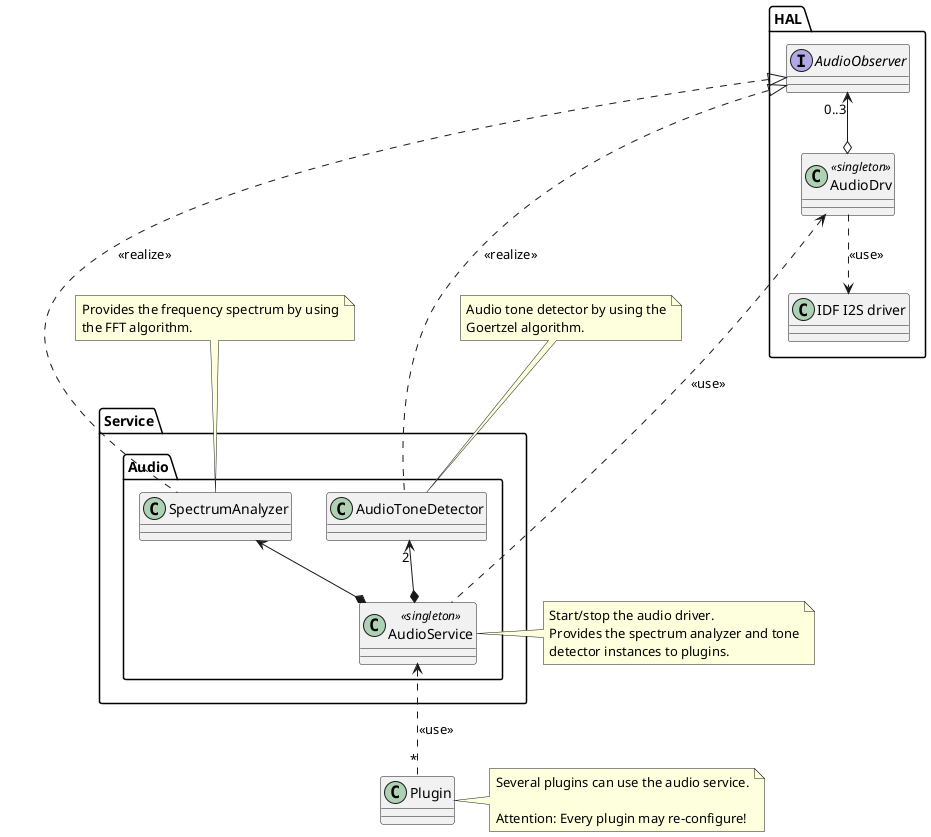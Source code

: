 @startuml

package "HAL" {

    interface AudioObserver
    class AudioDrv<<singleton>>
    class "IDF I2S driver" as I2SDrv
}

package "Service" {
    package "Audio" {
        class SpectrumAnalyzer
        class AudioToneDetector
        class AudioService<<singleton>>
    }
}

class Plugin

AudioObserver "0..3" <--o AudioDrv
AudioObserver <|... SpectrumAnalyzer: <<realize>>
AudioObserver <|... AudioToneDetector: <<realize>>

AudioDrv <.... AudioService: <<use>>
SpectrumAnalyzer <--* AudioService
AudioToneDetector "2" <--* AudioService

AudioService <.. "*" Plugin: <<use>>

AudioDrv ..> I2SDrv: <<use>>

note top of SpectrumAnalyzer
    Provides the frequency spectrum by using
    the FFT algorithm.
end note

note top of AudioToneDetector
    Audio tone detector by using the
    Goertzel algorithm.
end note

note right of Plugin
    Several plugins can use the audio service.

    Attention: Every plugin may re-configure!
end note

note right of AudioService
    Start/stop the audio driver.
    Provides the spectrum analyzer and tone
    detector instances to plugins.
end note

@enduml
